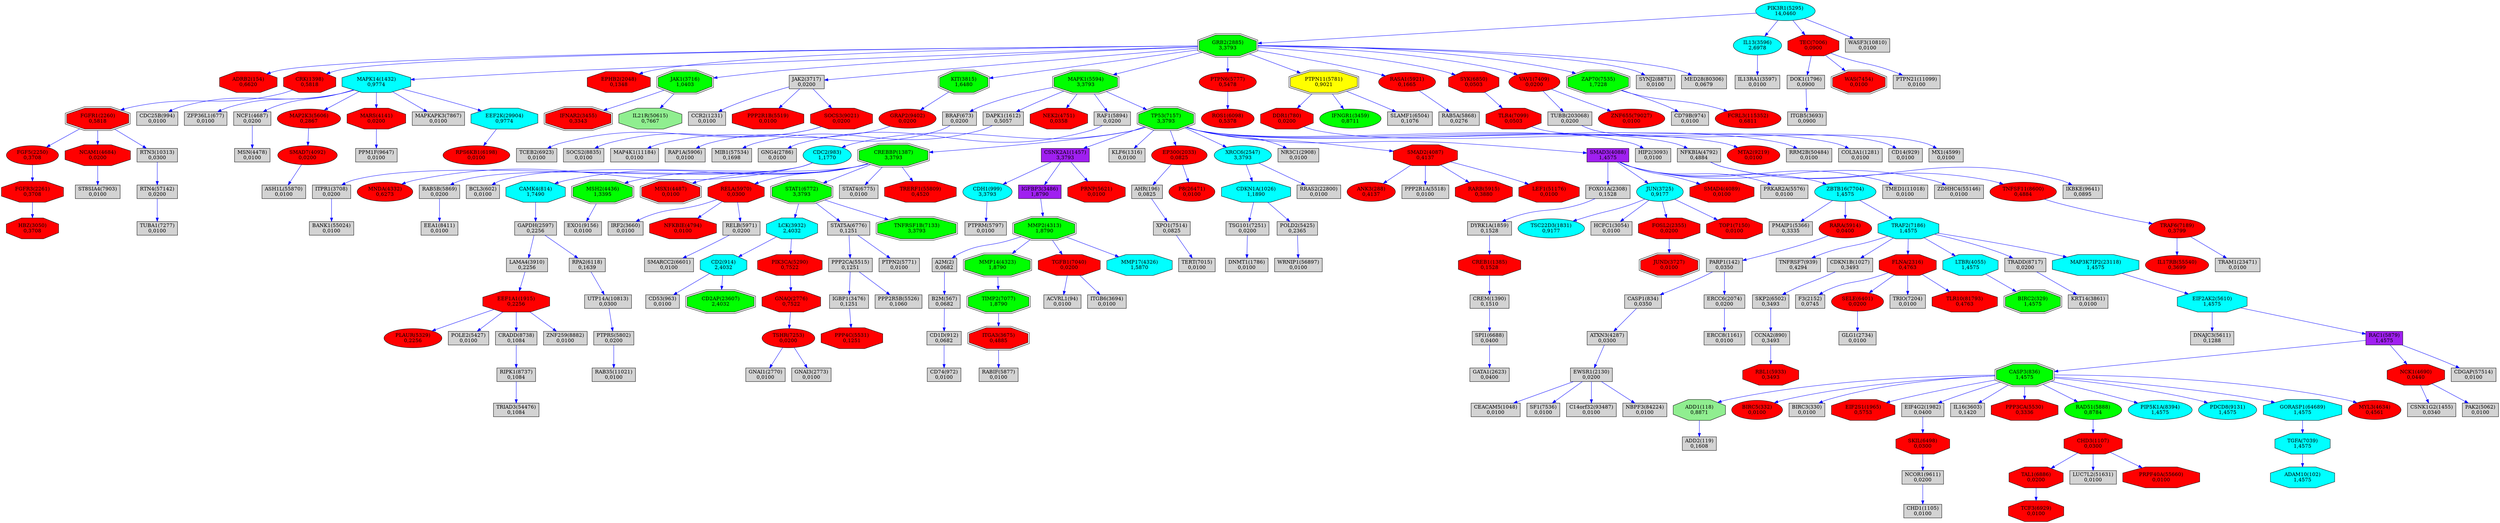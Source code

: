 digraph tmp_ans6 {
N_0 [shape = octagon, style = filled, fillcolor = lightgreen, label = "ADD1(118)\n0,8871"];
N_1 [shape = box, style = filled, fillcolor = lightgray, label = "ADD2(119)\n0,1608"];
N_2 [shape = box, style = filled, fillcolor = lightgray, label = "PARP1(142)\n0,0350"];
N_3 [shape = octagon, style = filled, fillcolor = red, label = "ADRB2(154)\n0,6620"];
N_4 [shape = box, style = filled, fillcolor = lightgray, label = "AHR(196)\n0,0825"];
N_5 [shape = box, style = filled, fillcolor = lightgray, label = "A2M(2)\n0,0682"];
N_6 [shape = box, style = filled, fillcolor = lightgray, label = "ACVRL1(94)\n0,0100"];
N_7 [shape = ellipse, style = filled, fillcolor = red, label = "BIRC5(332)\n0,0100"];
N_8 [shape = octagon, style = filled, fillcolor = aqua, label = "ADAM10(102)\n1,4575"];
N_9 [shape = box, style = filled, fillcolor = lightgray, label = "B2M(567)\n0,0682"];
N_10 [shape = box, style = filled, fillcolor = lightgray, label = "BRAF(673)\n0,0200"];
N_11 [shape = octagon, style = filled, fillcolor = red, label = "DDR1(780)\n0,0200"];
N_12 [shape = box, style = filled, fillcolor = lightgray, label = "CASP1(834)\n0,0350"];
N_13 [shape = doubleoctagon, style = filled, fillcolor = green, label = "CASP3(836)\n1,4575"];
N_14 [shape = box, style = filled, fillcolor = lightgray, label = "BIRC3(330)\n0,0100"];
N_15 [shape = doubleoctagon, style = filled, fillcolor = green, label = "BIRC2(329)\n1,4575"];
N_16 [shape = octagon, style = filled, fillcolor = aqua, label = "CD2(914)\n2,4032"];
N_17 [shape = box, style = filled, fillcolor = lightgray, label = "TNFRSF7(939)\n0,4294"];
N_18 [shape = box, style = filled, fillcolor = lightgray, label = "CD74(972)\n0,0100"];
N_19 [shape = box, style = filled, fillcolor = lightgray, label = "CD1D(912)\n0,0682"];
N_20 [shape = box, style = filled, fillcolor = lightgray, label = "CCNA2(890)\n0,3493"];
N_21 [shape = ellipse, style = filled, fillcolor = aqua, label = "CDC2(983)\n1,1770"];
N_22 [shape = ellipse, style = filled, fillcolor = aqua, label = "CDH1(999)\n3,3793"];
N_23 [shape = octagon, style = filled, fillcolor = aqua, label = "CDKN1A(1026)\n1,1890"];
N_24 [shape = octagon, style = filled, fillcolor = red, label = "CHD3(1107)\n0,0300"];
N_25 [shape = box, style = filled, fillcolor = lightgray, label = "CDC25B(994)\n0,0100"];
N_26 [shape = box, style = filled, fillcolor = lightgray, label = "CDKN1B(1027)\n0,3493"];
N_27 [shape = box, style = filled, fillcolor = lightgray, label = "CCR2(1231)\n0,0100"];
N_28 [shape = box, style = filled, fillcolor = lightgray, label = "BCL3(602)\n0,0100"];
N_29 [shape = octagon, style = filled, fillcolor = red, label = "CREB1(1385)\n0,1528"];
N_30 [shape = doubleoctagon, style = filled, fillcolor = green, label = "CREBBP(1387)\n3,3793"];
N_31 [shape = octagon, style = filled, fillcolor = aqua, label = "CAMK4(814)\n1,7490"];
N_32 [shape = box, style = filled, fillcolor = lightgray, label = "CREM(1390)\n0,1510"];
N_33 [shape = octagon, style = filled, fillcolor = red, label = "CRK(1398)\n0,5818"];
N_34 [shape = box, style = filled, fillcolor = lightgray, label = "ZFP36L1(677)\n0,0100"];
N_35 [shape = box, style = filled, fillcolor = purple, label = "CSNK2A1(1457)\n3,3793"];
N_36 [shape = octagon, style = filled, fillcolor = aqua, label = "MAPK14(1432)\n0,9774"];
N_37 [shape = box, style = filled, fillcolor = lightgray, label = "CD14(929)\n0,0100"];
N_38 [shape = box, style = filled, fillcolor = lightgray, label = "DAPK1(1612)\n0,5057"];
N_39 [shape = box, style = filled, fillcolor = lightgray, label = "ERCC8(1161)\n0,0100"];
N_40 [shape = box, style = filled, fillcolor = lightgray, label = "DNMT1(1786)\n0,0100"];
N_41 [shape = ellipse, style = filled, fillcolor = aqua, label = "TSC22D3(1831)\n0,9177"];
N_42 [shape = octagon, style = filled, fillcolor = red, label = "EEF1A1(1915)\n0,2256"];
N_43 [shape = box, style = filled, fillcolor = lightgray, label = "KLF6(1316)\n0,0100"];
N_44 [shape = octagon, style = filled, fillcolor = red, label = "EIF2S1(1965)\n0,5753"];
N_45 [shape = box, style = filled, fillcolor = lightgray, label = "EIF4G2(1982)\n0,0400"];
N_46 [shape = ellipse, style = filled, fillcolor = red, label = "EP300(2033)\n0,0825"];
N_47 [shape = octagon, style = filled, fillcolor = red, label = "EPHB2(2048)\n0,1348"];
N_48 [shape = box, style = filled, fillcolor = lightgray, label = "CEACAM5(1048)\n0,0100"];
N_49 [shape = box, style = filled, fillcolor = lightgray, label = "EWSR1(2130)\n0,0200"];
N_50 [shape = box, style = filled, fillcolor = lightgray, label = "F3(2152)\n0,0745"];
N_51 [shape = box, style = filled, fillcolor = lightgray, label = "DOK1(1796)\n0,0900"];
N_52 [shape = box, style = filled, fillcolor = lightgray, label = "COL3A1(1281)\n0,0100"];
N_53 [shape = doubleoctagon, style = filled, fillcolor = red, label = "FGFR1(2260)\n0,5818"];
N_54 [shape = ellipse, style = filled, fillcolor = red, label = "FGF5(2250)\n0,3708"];
N_55 [shape = octagon, style = filled, fillcolor = red, label = "FGFR3(2261)\n0,3708"];
N_56 [shape = box, style = filled, fillcolor = lightgray, label = "DYRK1A(1859)\n0,1528"];
N_57 [shape = octagon, style = filled, fillcolor = red, label = "FLNA(2316)\n0,4763"];
N_58 [shape = box, style = filled, fillcolor = lightgray, label = "CD79B(974)\n0,0100"];
N_59 [shape = box, style = filled, fillcolor = lightgray, label = "FOXO1A(2308)\n0,1528"];
N_60 [shape = box, style = filled, fillcolor = lightgray, label = "GAPDH(2597)\n0,2256"];
N_61 [shape = ellipse, style = filled, fillcolor = aqua, label = "XRCC6(2547)\n3,3793"];
N_62 [shape = box, style = filled, fillcolor = lightgray, label = "CD53(963)\n0,0100"];
N_63 [shape = box, style = filled, fillcolor = lightgray, label = "GNAI1(2770)\n0,0100"];
N_64 [shape = box, style = filled, fillcolor = lightgray, label = "GNAI3(2773)\n0,0100"];
N_65 [shape = octagon, style = filled, fillcolor = red, label = "GNAQ(2776)\n0,7522"];
N_66 [shape = doubleoctagon, style = filled, fillcolor = green, label = "GRB2(2885)\n3,3793"];
N_67 [shape = box, style = filled, fillcolor = lightgray, label = "NR3C1(2908)\n0,0100"];
N_68 [shape = box, style = filled, fillcolor = lightgray, label = "ERCC6(2074)\n0,0200"];
N_69 [shape = octagon, style = filled, fillcolor = red, label = "HBZ(3050)\n0,3708"];
N_70 [shape = box, style = filled, fillcolor = lightgray, label = "HCFC1(3054)\n0,0100"];
N_71 [shape = box, style = filled, fillcolor = lightgray, label = "CHD1(1105)\n0,0100"];
N_72 [shape = doubleoctagon, style = filled, fillcolor = red, label = "IFNAR2(3455)\n0,3343"];
N_73 [shape = ellipse, style = filled, fillcolor = green, label = "IFNGR1(3459)\n0,8711"];
N_74 [shape = ellipse, style = filled, fillcolor = aqua, label = "IL13(3596)\n2,6978"];
N_75 [shape = box, style = filled, fillcolor = lightgray, label = "IL16(3603)\n0,1420"];
N_76 [shape = doubleoctagon, style = filled, fillcolor = red, label = "ITGA3(3675)\n0,4885"];
N_77 [shape = box, style = filled, fillcolor = lightgray, label = "ITGB5(3693)\n0,0900"];
N_78 [shape = box, style = filled, fillcolor = lightgray, label = "ITPR1(3708)\n0,0200"];
N_79 [shape = doubleoctagon, style = filled, fillcolor = green, label = "JAK1(3716)\n1,0403"];
N_80 [shape = box, style = filled, fillcolor = lightgray, label = "JAK2(3717)\n0,0200"];
N_81 [shape = ellipse, style = filled, fillcolor = aqua, label = "JUN(3725)\n0,9177"];
N_82 [shape = octagon, style = filled, fillcolor = red, label = "FOSL2(2355)\n0,0200"];
N_83 [shape = ellipse, style = filled, fillcolor = red, label = "ANK3(288)\n0,4137"];
N_84 [shape = doubleoctagon, style = filled, fillcolor = green, label = "KIT(3815)\n1,6480"];
N_85 [shape = box, style = filled, fillcolor = purple, label = "IGFBP3(3486)\n1,8790"];
N_86 [shape = octagon, style = filled, fillcolor = aqua, label = "LCK(3932)\n2,4032"];
N_87 [shape = box, style = filled, fillcolor = lightgray, label = "GATA1(2623)\n0,0400"];
N_88 [shape = octagon, style = filled, fillcolor = aqua, label = "LTBR(4055)\n1,4575"];
N_89 [shape = octagon, style = filled, fillcolor = red, label = "SMAD2(4087)\n0,4137"];
N_90 [shape = doubleoctagon, style = filled, fillcolor = red, label = "JUND(3727)\n0,0100"];
N_91 [shape = box, style = filled, fillcolor = purple, label = "SMAD3(4088)\n1,4575"];
N_92 [shape = octagon, style = filled, fillcolor = red, label = "SMAD4(4089)\n0,0100"];
N_93 [shape = ellipse, style = filled, fillcolor = red, label = "SMAD7(4092)\n0,0200"];
N_94 [shape = box, style = filled, fillcolor = lightgray, label = "IGBP1(3476)\n0,1251"];
N_95 [shape = doubleoctagon, style = filled, fillcolor = green, label = "MMP2(4313)\n1,8790"];
N_96 [shape = doubleoctagon, style = filled, fillcolor = green, label = "MSH2(4436)\n1,3395"];
N_97 [shape = box, style = filled, fillcolor = lightgray, label = "MSN(4478)\n0,0100"];
N_98 [shape = doubleoctagon, style = filled, fillcolor = red, label = "MSX1(4487)\n0,0100"];
N_99 [shape = box, style = filled, fillcolor = lightgray, label = "MX1(4599)\n0,0100"];
N_100 [shape = octagon, style = filled, fillcolor = red, label = "NCAM1(4684)\n0,0200"];
N_101 [shape = box, style = filled, fillcolor = lightgray, label = "NCF1(4687)\n0,0200"];
N_102 [shape = box, style = filled, fillcolor = lightgray, label = "CSNK1G2(1455)\n0,0340"];
N_103 [shape = box, style = filled, fillcolor = lightgray, label = "HIP2(3093)\n0,0100"];
N_104 [shape = octagon, style = filled, fillcolor = red, label = "NCK1(4690)\n0,0440"];
N_105 [shape = octagon, style = filled, fillcolor = red, label = "NEK2(4751)\n0,0358"];
N_106 [shape = box, style = filled, fillcolor = lightgray, label = "IRF2(3660)\n0,0100"];
N_107 [shape = box, style = filled, fillcolor = lightgray, label = "GLG1(2734)\n0,0100"];
N_108 [shape = box, style = filled, fillcolor = lightgray, label = "NFKBIA(4792)\n0,4884"];
N_109 [shape = box, style = filled, fillcolor = lightgray, label = "PAK2(5062)\n0,0100"];
N_110 [shape = ellipse, style = filled, fillcolor = aqua, label = "PIK3R1(5295)\n14,0460"];
N_111 [shape = octagon, style = filled, fillcolor = red, label = "PIK3CA(5290)\n0,7522"];
N_112 [shape = box, style = filled, fillcolor = lightgray, label = "KRT14(3861)\n0,0100"];
N_113 [shape = box, style = filled, fillcolor = lightgray, label = "PMAIP1(5366)\n0,3335"];
N_114 [shape = box, style = filled, fillcolor = lightgray, label = "PPP2CA(5515)\n0,1251"];
N_115 [shape = octagon, style = filled, fillcolor = red, label = "PPP2R1B(5519)\n0,0100"];
N_116 [shape = box, style = filled, fillcolor = lightgray, label = "PPP2R1A(5518)\n0,0100"];
N_117 [shape = octagon, style = filled, fillcolor = red, label = "PPP3CA(5530)\n0,3336"];
N_118 [shape = octagon, style = filled, fillcolor = red, label = "NFKBIE(4794)\n0,0100"];
N_119 [shape = box, style = filled, fillcolor = lightgray, label = "PRKAR2A(5576)\n0,0100"];
N_120 [shape = doubleoctagon, style = filled, fillcolor = green, label = "MAPK1(5594)\n3,3793"];
N_121 [shape = octagon, style = filled, fillcolor = aqua, label = "EIF2AK2(5610)\n1,4575"];
N_122 [shape = box, style = filled, fillcolor = lightgray, label = "DNAJC3(5611)\n0,1288"];
N_123 [shape = octagon, style = filled, fillcolor = red, label = "PRNP(5621)\n0,0100"];
N_124 [shape = box, style = filled, fillcolor = lightgray, label = "ATXN3(4287)\n0,0300"];
N_125 [shape = box, style = filled, fillcolor = lightgray, label = "LAMA4(3910)\n0,2256"];
N_126 [shape = ellipse, style = filled, fillcolor = red, label = "PTPN6(5777)\n0,5478"];
N_127 [shape = box, style = filled, fillcolor = lightgray, label = "PTPRM(5797)\n0,0100"];
N_128 [shape = doubleoctagon, style = filled, fillcolor = yellow, label = "PTPN11(5781)\n0,9021"];
N_129 [shape = box, style = filled, fillcolor = lightgray, label = "RAB5A(5868)\n0,0276"];
N_130 [shape = box, style = filled, fillcolor = purple, label = "RAC1(5879)\n1,4575"];
N_131 [shape = ellipse, style = filled, fillcolor = green, label = "RAD51(5888)\n0,8784"];
N_132 [shape = box, style = filled, fillcolor = lightgray, label = "RAF1(5894)\n0,0200"];
N_133 [shape = box, style = filled, fillcolor = lightgray, label = "GNG4(2786)\n0,0100"];
N_134 [shape = box, style = filled, fillcolor = lightgray, label = "RAP1A(5906)\n0,0100"];
N_135 [shape = ellipse, style = filled, fillcolor = red, label = "RASA1(5921)\n0,1665"];
N_136 [shape = ellipse, style = filled, fillcolor = red, label = "MNDA(4332)\n0,6273"];
N_137 [shape = ellipse, style = filled, fillcolor = red, label = "RARA(5914)\n0,0400"];
N_138 [shape = octagon, style = filled, fillcolor = red, label = "RBL1(5933)\n0,3493"];
N_139 [shape = octagon, style = filled, fillcolor = red, label = "PPP4C(5531)\n0,1251"];
N_140 [shape = octagon, style = filled, fillcolor = red, label = "RELA(5970)\n0,0300"];
N_141 [shape = box, style = filled, fillcolor = lightgray, label = "RELB(5971)\n0,0200"];
N_142 [shape = box, style = filled, fillcolor = lightgray, label = "RPA2(6118)\n0,1639"];
N_143 [shape = octagon, style = filled, fillcolor = red, label = "RARB(5915)\n0,3880"];
N_144 [shape = ellipse, style = filled, fillcolor = red, label = "MAP2K3(5606)\n0,2867"];
N_145 [shape = doubleoctagon, style = filled, fillcolor = green, label = "MMP14(4323)\n1,8790"];
N_146 [shape = ellipse, style = filled, fillcolor = red, label = "SELE(6401)\n0,0200"];
N_147 [shape = box, style = filled, fillcolor = lightgray, label = "PTPN2(5771)\n0,0100"];
N_148 [shape = octagon, style = filled, fillcolor = red, label = "SKIL(6498)\n0,0300"];
N_149 [shape = box, style = filled, fillcolor = lightgray, label = "SLAMF1(6504)\n0,1076"];
N_150 [shape = box, style = filled, fillcolor = lightgray, label = "SPI1(6688)\n0,0400"];
N_151 [shape = doubleoctagon, style = filled, fillcolor = green, label = "STAT1(6772)\n3,3793"];
N_152 [shape = box, style = filled, fillcolor = lightgray, label = "STAT5A(6776)\n0,1251"];
N_153 [shape = ellipse, style = filled, fillcolor = red, label = "RPS6KB1(6198)\n0,0100"];
N_154 [shape = ellipse, style = filled, fillcolor = red, label = "PLAUR(5329)\n0,2256"];
N_155 [shape = octagon, style = filled, fillcolor = red, label = "SYK(6850)\n0,0503"];
N_156 [shape = box, style = filled, fillcolor = lightgray, label = "TCEB2(6923)\n0,0100"];
N_157 [shape = octagon, style = filled, fillcolor = red, label = "TCF3(6929)\n0,0100"];
N_158 [shape = octagon, style = filled, fillcolor = red, label = "TAL1(6886)\n0,0200"];
N_159 [shape = box, style = filled, fillcolor = lightgray, label = "SKP2(6502)\n0,3493"];
N_160 [shape = octagon, style = filled, fillcolor = red, label = "TEC(7006)\n0,0900"];
N_161 [shape = box, style = filled, fillcolor = lightgray, label = "TERT(7015)\n0,0100"];
N_162 [shape = box, style = filled, fillcolor = lightgray, label = "RAB5B(5869)\n0,0200"];
N_163 [shape = octagon, style = filled, fillcolor = aqua, label = "TGFA(7039)\n1,4575"];
N_164 [shape = box, style = filled, fillcolor = lightgray, label = "ITGB6(3694)\n0,0100"];
N_165 [shape = octagon, style = filled, fillcolor = red, label = "TGFB1(7040)\n0,0200"];
N_166 [shape = box, style = filled, fillcolor = lightgray, label = "POLE2(5427)\n0,0100"];
N_167 [shape = octagon, style = filled, fillcolor = red, label = "TLR4(7099)\n0,0503"];
N_168 [shape = octagon, style = filled, fillcolor = red, label = "TOP1(7150)\n0,0100"];
N_169 [shape = doubleoctagon, style = filled, fillcolor = green, label = "TP53(7157)\n3,3793"];
N_170 [shape = doubleoctagon, style = filled, fillcolor = green, label = "TNFRSF1B(7133)\n3,3793"];
N_171 [shape = octagon, style = filled, fillcolor = aqua, label = "TRAF2(7186)\n1,4575"];
N_172 [shape = ellipse, style = filled, fillcolor = red, label = "TRAF6(7189)\n0,3799"];
N_173 [shape = ellipse, style = filled, fillcolor = red, label = "TSHR(7253)\n0,0200"];
N_174 [shape = box, style = filled, fillcolor = lightgray, label = "TSG101(7251)\n0,0200"];
N_175 [shape = box, style = filled, fillcolor = lightgray, label = "TUBA1(7277)\n0,0100"];
N_176 [shape = doubleoctagon, style = filled, fillcolor = red, label = "WAS(7454)\n0,0100"];
N_177 [shape = box, style = filled, fillcolor = lightgray, label = "POLD2(5425)\n0,2365"];
N_178 [shape = box, style = filled, fillcolor = lightgray, label = "XPO1(7514)\n0,0825"];
N_179 [shape = ellipse, style = filled, fillcolor = red, label = "VAV1(7409)\n0,0200"];
N_180 [shape = doubleoctagon, style = filled, fillcolor = green, label = "ZAP70(7535)\n1,7228"];
N_181 [shape = ellipse, style = filled, fillcolor = aqua, label = "ZBTB16(7704)\n1,4575"];
N_182 [shape = box, style = filled, fillcolor = lightgray, label = "ST8SIA4(7903)\n0,0100"];
N_183 [shape = octagon, style = filled, fillcolor = red, label = "MARS(4141)\n0,0200"];
N_184 [shape = box, style = filled, fillcolor = lightgray, label = "SF1(7536)\n0,0100"];
N_185 [shape = box, style = filled, fillcolor = lightgray, label = "EEA1(8411)\n0,0100"];
N_186 [shape = box, style = filled, fillcolor = lightgray, label = "PTPRS(5802)\n0,0200"];
N_187 [shape = ellipse, style = filled, fillcolor = red, label = "TNFSF11(8600)\n0,4884"];
N_188 [shape = ellipse, style = filled, fillcolor = aqua, label = "PIP5K1A(8394)\n1,4575"];
N_189 [shape = box, style = filled, fillcolor = lightgray, label = "TRADD(8717)\n0,0200"];
N_190 [shape = box, style = filled, fillcolor = lightgray, label = "RIPK1(8737)\n0,1084"];
N_191 [shape = box, style = filled, fillcolor = lightgray, label = "SYNJ2(8871)\n0,0100"];
N_192 [shape = box, style = filled, fillcolor = lightgray, label = "SOCS2(8835)\n0,0100"];
N_193 [shape = box, style = filled, fillcolor = lightgray, label = "SMARCC2(6601)\n0,0100"];
N_194 [shape = box, style = filled, fillcolor = lightgray, label = "STAT4(6775)\n0,0100"];
N_195 [shape = box, style = filled, fillcolor = lightgray, label = "NCOR1(9611)\n0,0200"];
N_196 [shape = box, style = filled, fillcolor = lightgray, label = "PPM1F(9647)\n0,0100"];
N_197 [shape = ellipse, style = filled, fillcolor = red, label = "GRAP2(9402)\n0,0200"];
N_198 [shape = ellipse, style = filled, fillcolor = aqua, label = "PDCD8(9131)\n1,4575"];
N_199 [shape = box, style = filled, fillcolor = lightgray, label = "IKBKE(9641)\n0,0895"];
N_200 [shape = box, style = filled, fillcolor = lightgray, label = "RTN3(10313)\n0,0300"];
N_201 [shape = ellipse, style = filled, fillcolor = red, label = "ROS1(6098)\n0,5378"];
N_202 [shape = box, style = filled, fillcolor = lightgray, label = "RABIF(5877)\n0,0100"];
N_203 [shape = box, style = filled, fillcolor = lightgray, label = "UTP14A(10813)\n0,0300"];
N_204 [shape = box, style = filled, fillcolor = lightgray, label = "CRADD(8738)\n0,1084"];
N_205 [shape = box, style = filled, fillcolor = lightgray, label = "MAP4K1(11184)\n0,0100"];
N_206 [shape = ellipse, style = filled, fillcolor = red, label = "MTA2(9219)\n0,0100"];
N_207 [shape = doubleoctagon, style = filled, fillcolor = green, label = "CD2AP(23607)\n2,4032"];
N_208 [shape = box, style = filled, fillcolor = lightgray, label = "MAPKAPK3(7867)\n0,0100"];
N_209 [shape = octagon, style = filled, fillcolor = red, label = "LEF1(51176)\n0,0100"];
N_210 [shape = box, style = filled, fillcolor = lightgray, label = "LUC7L2(51631)\n0,0100"];
N_211 [shape = box, style = filled, fillcolor = lightgray, label = "TRIAD3(54476)\n0,1084"];
N_212 [shape = box, style = filled, fillcolor = lightgray, label = "RRAS2(22800)\n0,0100"];
N_213 [shape = octagon, style = filled, fillcolor = red, label = "PRPF40A(55660)\n0,0100"];
N_214 [shape = box, style = filled, fillcolor = lightgray, label = "ZNF259(8882)\n0,0100"];
N_215 [shape = box, style = filled, fillcolor = lightgray, label = "WRNIP1(56897)\n0,0100"];
N_216 [shape = octagon, style = filled, fillcolor = lightgreen, label = "IL21R(50615)\n0,7667"];
N_217 [shape = octagon, style = filled, fillcolor = aqua, label = "GORASP1(64689)\n1,4575"];
N_218 [shape = ellipse, style = filled, fillcolor = red, label = "IL17RB(55540)\n0,3699"];
N_219 [shape = box, style = filled, fillcolor = lightgray, label = "RTN4(57142)\n0,0200"];
N_220 [shape = box, style = filled, fillcolor = lightgray, label = "RAB35(11021)\n0,0100"];
N_221 [shape = box, style = filled, fillcolor = lightgray, label = "MED28(80306)\n0,0679"];
N_222 [shape = box, style = filled, fillcolor = lightgray, label = "C14orf32(93487)\n0,0100"];
N_223 [shape = box, style = filled, fillcolor = lightgray, label = "TRAM1(23471)\n0,0100"];
N_224 [shape = box, style = filled, fillcolor = lightgray, label = "NBPF3(84224)\n0,0100"];
N_225 [shape = box, style = filled, fillcolor = lightgray, label = "WASF3(10810)\n0,0100"];
N_226 [shape = box, style = filled, fillcolor = lightgray, label = "TUBB(203068)\n0,0200"];
N_227 [shape = octagon, style = filled, fillcolor = aqua, label = "MAP3K7IP2(23118)\n1,4575"];
N_228 [shape = box, style = filled, fillcolor = lightgray, label = "TRIO(7204)\n0,0100"];
N_229 [shape = box, style = filled, fillcolor = lightgray, label = "PTPN21(11099)\n0,0100"];
N_230 [shape = ellipse, style = filled, fillcolor = red, label = "MYL3(4634)\n0,4561"];
N_231 [shape = octagon, style = filled, fillcolor = red, label = "TLR10(81793)\n0,4763"];
N_232 [shape = ellipse, style = filled, fillcolor = red, label = "ZNF655(79027)\n0,0100"];
N_233 [shape = octagon, style = filled, fillcolor = red, label = "TRERF1(55809)\n0,4520"];
N_234 [shape = octagon, style = filled, fillcolor = red, label = "SOCS3(9021)\n0,0200"];
N_235 [shape = octagon, style = filled, fillcolor = aqua, label = "EEF2K(29904)\n0,9774"];
N_236 [shape = box, style = filled, fillcolor = lightgray, label = "CDGAP(57514)\n0,0100"];
N_237 [shape = box, style = filled, fillcolor = lightgray, label = "MIB1(57534)\n0,1698"];
N_238 [shape = box, style = filled, fillcolor = lightgray, label = "IL13RA1(3597)\n0,0100"];
N_239 [shape = ellipse, style = filled, fillcolor = red, label = "P8(26471)\n0,0100"];
N_240 [shape = doubleoctagon, style = filled, fillcolor = green, label = "TIMP2(7077)\n1,8790"];
N_241 [shape = box, style = filled, fillcolor = lightgray, label = "BANK1(55024)\n0,0100"];
N_242 [shape = octagon, style = filled, fillcolor = aqua, label = "MMP17(4326)\n1,5870"];
N_243 [shape = box, style = filled, fillcolor = lightgray, label = "TMED1(11018)\n0,0100"];
N_244 [shape = box, style = filled, fillcolor = lightgray, label = "ZDHHC4(55146)\n0,0100"];
N_245 [shape = box, style = filled, fillcolor = lightgray, label = "ASH1L(55870)\n0,0100"];
N_246 [shape = box, style = filled, fillcolor = lightgray, label = "EXO1(9156)\n0,0100"];
N_247 [shape = box, style = filled, fillcolor = lightgray, label = "PPP2R5B(5526)\n0,1060"];
N_248 [shape = box, style = filled, fillcolor = lightgray, label = "RRM2B(50484)\n0,0100"];
N_249 [shape = ellipse, style = filled, fillcolor = red, label = "FCRL3(115352)\n0,6811"];
N_0 -> N_1 [ color = blue ];
N_5 -> N_9 [ color = blue ];
N_2 -> N_12 [ color = blue ];
N_13 -> N_0 [ color = blue ];
N_13 -> N_7 [ color = blue ];
N_13 -> N_14 [ color = blue ];
N_9 -> N_19 [ color = blue ];
N_19 -> N_18 [ color = blue ];
N_30 -> N_28 [ color = blue ];
N_30 -> N_31 [ color = blue ];
N_29 -> N_32 [ color = blue ];
N_35 -> N_22 [ color = blue ];
N_36 -> N_25 [ color = blue ];
N_36 -> N_34 [ color = blue ];
N_13 -> N_44 [ color = blue ];
N_13 -> N_45 [ color = blue ];
N_46 -> N_4 [ color = blue ];
N_49 -> N_48 [ color = blue ];
N_11 -> N_52 [ color = blue ];
N_33 -> N_53 [ color = blue ];
N_53 -> N_54 [ color = blue ];
N_54 -> N_55 [ color = blue ];
N_56 -> N_29 [ color = blue ];
N_57 -> N_50 [ color = blue ];
N_59 -> N_56 [ color = blue ];
N_31 -> N_60 [ color = blue ];
N_61 -> N_23 [ color = blue ];
N_16 -> N_62 [ color = blue ];
N_66 -> N_3 [ color = blue ];
N_66 -> N_33 [ color = blue ];
N_66 -> N_36 [ color = blue ];
N_66 -> N_47 [ color = blue ];
N_2 -> N_68 [ color = blue ];
N_68 -> N_39 [ color = blue ];
N_55 -> N_69 [ color = blue ];
N_13 -> N_75 [ color = blue ];
N_51 -> N_77 [ color = blue ];
N_21 -> N_78 [ color = blue ];
N_66 -> N_79 [ color = blue ];
N_79 -> N_72 [ color = blue ];
N_80 -> N_27 [ color = blue ];
N_66 -> N_80 [ color = blue ];
N_81 -> N_41 [ color = blue ];
N_81 -> N_70 [ color = blue ];
N_81 -> N_82 [ color = blue ];
N_66 -> N_84 [ color = blue ];
N_35 -> N_85 [ color = blue ];
N_86 -> N_16 [ color = blue ];
N_88 -> N_15 [ color = blue ];
N_89 -> N_83 [ color = blue ];
N_82 -> N_90 [ color = blue ];
N_91 -> N_59 [ color = blue ];
N_91 -> N_81 [ color = blue ];
N_91 -> N_92 [ color = blue ];
N_95 -> N_5 [ color = blue ];
N_85 -> N_95 [ color = blue ];
N_30 -> N_96 [ color = blue ];
N_30 -> N_98 [ color = blue ];
N_53 -> N_100 [ color = blue ];
N_36 -> N_101 [ color = blue ];
N_101 -> N_97 [ color = blue ];
N_104 -> N_102 [ color = blue ];
N_104 -> N_109 [ color = blue ];
N_110 -> N_66 [ color = blue ];
N_110 -> N_74 [ color = blue ];
N_111 -> N_65 [ color = blue ];
N_86 -> N_111 [ color = blue ];
N_114 -> N_94 [ color = blue ];
N_80 -> N_115 [ color = blue ];
N_89 -> N_116 [ color = blue ];
N_13 -> N_117 [ color = blue ];
N_91 -> N_119 [ color = blue ];
N_120 -> N_10 [ color = blue ];
N_120 -> N_38 [ color = blue ];
N_66 -> N_120 [ color = blue ];
N_120 -> N_105 [ color = blue ];
N_121 -> N_122 [ color = blue ];
N_35 -> N_123 [ color = blue ];
N_12 -> N_124 [ color = blue ];
N_124 -> N_49 [ color = blue ];
N_125 -> N_42 [ color = blue ];
N_60 -> N_125 [ color = blue ];
N_66 -> N_126 [ color = blue ];
N_22 -> N_127 [ color = blue ];
N_128 -> N_11 [ color = blue ];
N_66 -> N_128 [ color = blue ];
N_128 -> N_73 [ color = blue ];
N_130 -> N_13 [ color = blue ];
N_130 -> N_104 [ color = blue ];
N_121 -> N_130 [ color = blue ];
N_13 -> N_131 [ color = blue ];
N_131 -> N_24 [ color = blue ];
N_120 -> N_132 [ color = blue ];
N_132 -> N_133 [ color = blue ];
N_10 -> N_134 [ color = blue ];
N_66 -> N_135 [ color = blue ];
N_135 -> N_129 [ color = blue ];
N_21 -> N_136 [ color = blue ];
N_137 -> N_2 [ color = blue ];
N_20 -> N_138 [ color = blue ];
N_94 -> N_139 [ color = blue ];
N_30 -> N_140 [ color = blue ];
N_140 -> N_106 [ color = blue ];
N_140 -> N_118 [ color = blue ];
N_140 -> N_141 [ color = blue ];
N_60 -> N_142 [ color = blue ];
N_89 -> N_143 [ color = blue ];
N_36 -> N_144 [ color = blue ];
N_144 -> N_93 [ color = blue ];
N_95 -> N_145 [ color = blue ];
N_57 -> N_146 [ color = blue ];
N_146 -> N_107 [ color = blue ];
N_45 -> N_148 [ color = blue ];
N_128 -> N_149 [ color = blue ];
N_32 -> N_150 [ color = blue ];
N_150 -> N_87 [ color = blue ];
N_30 -> N_151 [ color = blue ];
N_151 -> N_86 [ color = blue ];
N_152 -> N_114 [ color = blue ];
N_152 -> N_147 [ color = blue ];
N_151 -> N_152 [ color = blue ];
N_42 -> N_154 [ color = blue ];
N_66 -> N_155 [ color = blue ];
N_24 -> N_158 [ color = blue ];
N_158 -> N_157 [ color = blue ];
N_159 -> N_20 [ color = blue ];
N_26 -> N_159 [ color = blue ];
N_160 -> N_51 [ color = blue ];
N_110 -> N_160 [ color = blue ];
N_21 -> N_162 [ color = blue ];
N_163 -> N_8 [ color = blue ];
N_165 -> N_6 [ color = blue ];
N_95 -> N_165 [ color = blue ];
N_165 -> N_164 [ color = blue ];
N_42 -> N_166 [ color = blue ];
N_167 -> N_37 [ color = blue ];
N_155 -> N_167 [ color = blue ];
N_81 -> N_168 [ color = blue ];
N_169 -> N_21 [ color = blue ];
N_169 -> N_30 [ color = blue ];
N_169 -> N_35 [ color = blue ];
N_169 -> N_43 [ color = blue ];
N_169 -> N_46 [ color = blue ];
N_169 -> N_61 [ color = blue ];
N_169 -> N_67 [ color = blue ];
N_169 -> N_89 [ color = blue ];
N_169 -> N_91 [ color = blue ];
N_169 -> N_103 [ color = blue ];
N_169 -> N_108 [ color = blue ];
N_120 -> N_169 [ color = blue ];
N_151 -> N_170 [ color = blue ];
N_171 -> N_17 [ color = blue ];
N_171 -> N_26 [ color = blue ];
N_171 -> N_57 [ color = blue ];
N_171 -> N_88 [ color = blue ];
N_173 -> N_63 [ color = blue ];
N_173 -> N_64 [ color = blue ];
N_65 -> N_173 [ color = blue ];
N_23 -> N_174 [ color = blue ];
N_174 -> N_40 [ color = blue ];
N_160 -> N_176 [ color = blue ];
N_23 -> N_177 [ color = blue ];
N_4 -> N_178 [ color = blue ];
N_178 -> N_161 [ color = blue ];
N_66 -> N_179 [ color = blue ];
N_180 -> N_58 [ color = blue ];
N_66 -> N_180 [ color = blue ];
N_91 -> N_181 [ color = blue ];
N_181 -> N_113 [ color = blue ];
N_181 -> N_137 [ color = blue ];
N_181 -> N_171 [ color = blue ];
N_100 -> N_182 [ color = blue ];
N_36 -> N_183 [ color = blue ];
N_49 -> N_184 [ color = blue ];
N_162 -> N_185 [ color = blue ];
N_108 -> N_187 [ color = blue ];
N_187 -> N_172 [ color = blue ];
N_13 -> N_188 [ color = blue ];
N_189 -> N_112 [ color = blue ];
N_171 -> N_189 [ color = blue ];
N_66 -> N_191 [ color = blue ];
N_141 -> N_193 [ color = blue ];
N_30 -> N_194 [ color = blue ];
N_195 -> N_71 [ color = blue ];
N_148 -> N_195 [ color = blue ];
N_183 -> N_196 [ color = blue ];
N_84 -> N_197 [ color = blue ];
N_13 -> N_198 [ color = blue ];
N_108 -> N_199 [ color = blue ];
N_53 -> N_200 [ color = blue ];
N_126 -> N_201 [ color = blue ];
N_76 -> N_202 [ color = blue ];
N_142 -> N_203 [ color = blue ];
N_203 -> N_186 [ color = blue ];
N_42 -> N_204 [ color = blue ];
N_204 -> N_190 [ color = blue ];
N_197 -> N_205 [ color = blue ];
N_169 -> N_206 [ color = blue ];
N_16 -> N_207 [ color = blue ];
N_36 -> N_208 [ color = blue ];
N_89 -> N_209 [ color = blue ];
N_24 -> N_210 [ color = blue ];
N_190 -> N_211 [ color = blue ];
N_61 -> N_212 [ color = blue ];
N_24 -> N_213 [ color = blue ];
N_42 -> N_214 [ color = blue ];
N_177 -> N_215 [ color = blue ];
N_79 -> N_216 [ color = blue ];
N_13 -> N_217 [ color = blue ];
N_217 -> N_163 [ color = blue ];
N_172 -> N_218 [ color = blue ];
N_219 -> N_175 [ color = blue ];
N_200 -> N_219 [ color = blue ];
N_186 -> N_220 [ color = blue ];
N_66 -> N_221 [ color = blue ];
N_49 -> N_222 [ color = blue ];
N_172 -> N_223 [ color = blue ];
N_49 -> N_224 [ color = blue ];
N_110 -> N_225 [ color = blue ];
N_226 -> N_99 [ color = blue ];
N_179 -> N_226 [ color = blue ];
N_227 -> N_121 [ color = blue ];
N_171 -> N_227 [ color = blue ];
N_57 -> N_228 [ color = blue ];
N_160 -> N_229 [ color = blue ];
N_13 -> N_230 [ color = blue ];
N_57 -> N_231 [ color = blue ];
N_179 -> N_232 [ color = blue ];
N_30 -> N_233 [ color = blue ];
N_80 -> N_234 [ color = blue ];
N_234 -> N_156 [ color = blue ];
N_234 -> N_192 [ color = blue ];
N_36 -> N_235 [ color = blue ];
N_235 -> N_153 [ color = blue ];
N_130 -> N_236 [ color = blue ];
N_38 -> N_237 [ color = blue ];
N_74 -> N_238 [ color = blue ];
N_46 -> N_239 [ color = blue ];
N_240 -> N_76 [ color = blue ];
N_145 -> N_240 [ color = blue ];
N_78 -> N_241 [ color = blue ];
N_95 -> N_242 [ color = blue ];
N_91 -> N_243 [ color = blue ];
N_91 -> N_244 [ color = blue ];
N_93 -> N_245 [ color = blue ];
N_96 -> N_246 [ color = blue ];
N_114 -> N_247 [ color = blue ];
N_169 -> N_248 [ color = blue ];
N_180 -> N_249 [ color = blue ];
}
